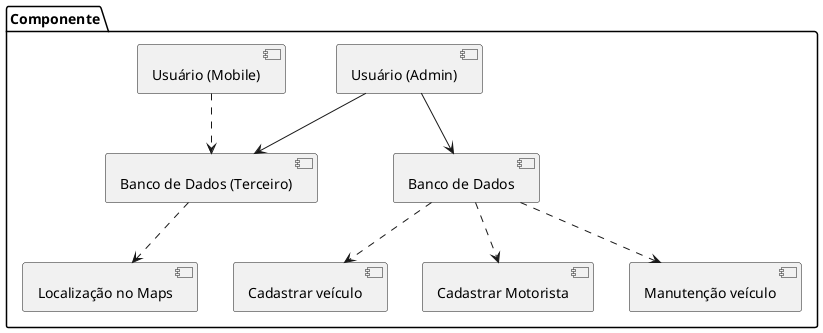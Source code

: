 @startuml
package "Componente" {

    [Usuário (Admin)] as painel
    [Usuário (Mobile)] as usuarioMobile
    
    [Cadastrar veículo] as veiculosCadastrados
    [Cadastrar Motorista] as motoristaCadastro
    [Manutenção veículo] as manutencao
    [Banco de Dados] as db

    [Banco de Dados (Terceiro)] as db2
    [Localização no Maps] as localizacao
    
    db2 ..> localizacao
    usuarioMobile ..> db2
    painel --> db2

    painel --> db
    db ..> veiculosCadastrados
    db ..> motoristaCadastro
    db ..> manutencao
}
@enduml
